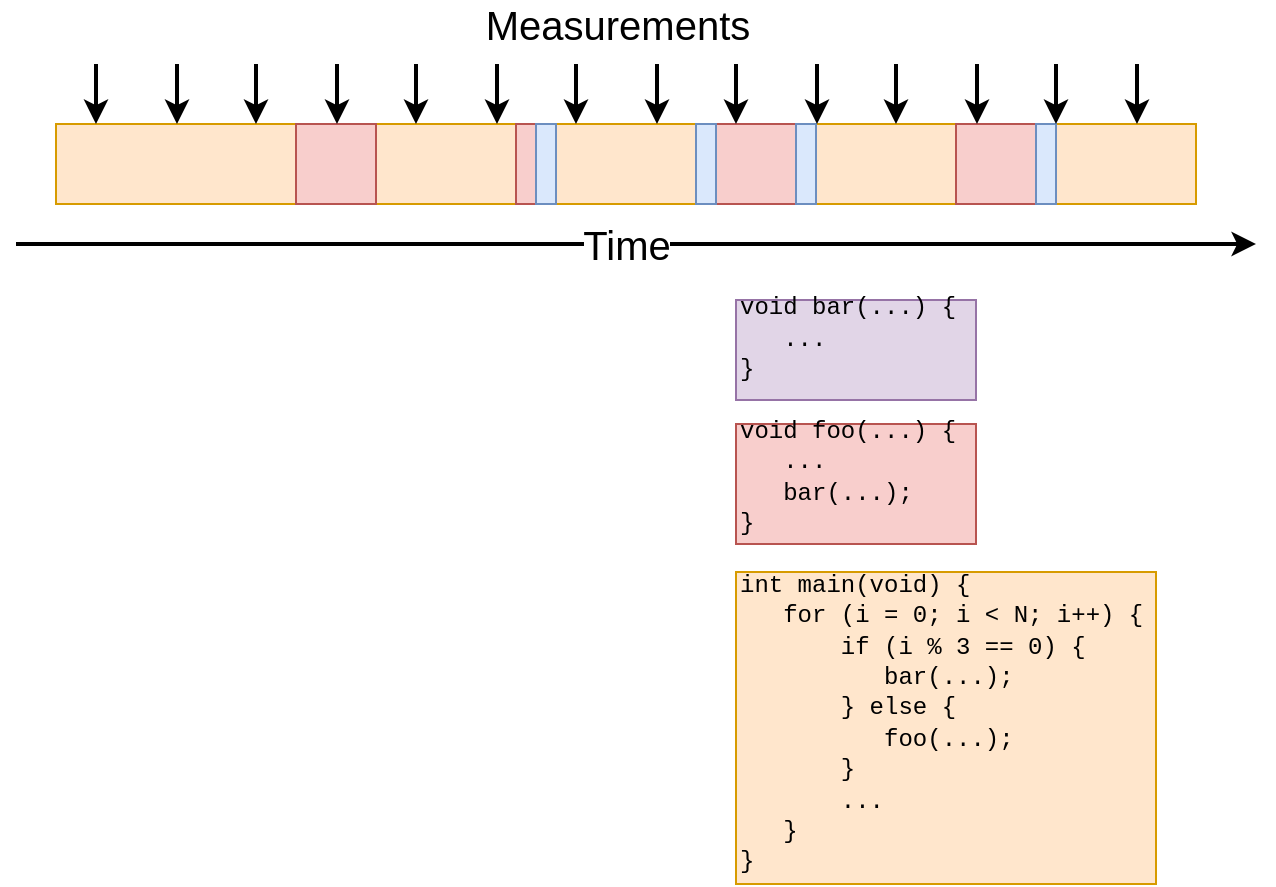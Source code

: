 <mxfile version="12.2.2" type="device" pages="1"><diagram id="MRB0CLCR5CRDNQC05asW" name="Page-1"><mxGraphModel dx="1408" dy="811" grid="1" gridSize="10" guides="1" tooltips="1" connect="1" arrows="1" fold="1" page="1" pageScale="1" pageWidth="827" pageHeight="1169" math="0" shadow="0"><root><mxCell id="0"/><mxCell id="1" parent="0"/><mxCell id="s4vrk38h2MBLKXPwG5z_-57" value="" style="rounded=0;whiteSpace=wrap;html=1;fillColor=#ffe6cc;strokeColor=#d79b00;" vertex="1" parent="1"><mxGeometry x="420" y="304" width="210" height="156" as="geometry"/></mxCell><mxCell id="s4vrk38h2MBLKXPwG5z_-56" value="" style="rounded=0;whiteSpace=wrap;html=1;fillColor=#f8cecc;strokeColor=#b85450;" vertex="1" parent="1"><mxGeometry x="420" y="230" width="120" height="60" as="geometry"/></mxCell><mxCell id="s4vrk38h2MBLKXPwG5z_-55" value="" style="rounded=0;whiteSpace=wrap;html=1;fillColor=#e1d5e7;strokeColor=#9673a6;" vertex="1" parent="1"><mxGeometry x="420" y="168" width="120" height="50" as="geometry"/></mxCell><mxCell id="s4vrk38h2MBLKXPwG5z_-1" value="" style="rounded=0;whiteSpace=wrap;html=1;fillColor=#ffe6cc;strokeColor=#d79b00;" vertex="1" parent="1"><mxGeometry x="80" y="80" width="120" height="40" as="geometry"/></mxCell><mxCell id="s4vrk38h2MBLKXPwG5z_-2" value="" style="rounded=0;whiteSpace=wrap;html=1;fillColor=#ffe6cc;strokeColor=#d79b00;" vertex="1" parent="1"><mxGeometry x="240" y="80" width="70" height="40" as="geometry"/></mxCell><mxCell id="s4vrk38h2MBLKXPwG5z_-3" value="" style="rounded=0;whiteSpace=wrap;html=1;fillColor=#ffe6cc;strokeColor=#d79b00;" vertex="1" parent="1"><mxGeometry x="330" y="80" width="70" height="40" as="geometry"/></mxCell><mxCell id="s4vrk38h2MBLKXPwG5z_-4" value="" style="rounded=0;whiteSpace=wrap;html=1;fillColor=#ffe6cc;strokeColor=#d79b00;" vertex="1" parent="1"><mxGeometry x="460" y="80" width="70" height="40" as="geometry"/></mxCell><mxCell id="s4vrk38h2MBLKXPwG5z_-5" value="" style="rounded=0;whiteSpace=wrap;html=1;fillColor=#ffe6cc;strokeColor=#d79b00;" vertex="1" parent="1"><mxGeometry x="580" y="80" width="70" height="40" as="geometry"/></mxCell><mxCell id="s4vrk38h2MBLKXPwG5z_-6" value="" style="rounded=0;whiteSpace=wrap;html=1;fillColor=#f8cecc;strokeColor=#b85450;" vertex="1" parent="1"><mxGeometry x="200" y="80" width="40" height="40" as="geometry"/></mxCell><mxCell id="s4vrk38h2MBLKXPwG5z_-7" value="" style="rounded=0;whiteSpace=wrap;html=1;fillColor=#f8cecc;strokeColor=#b85450;" vertex="1" parent="1"><mxGeometry x="310" y="80" width="10" height="40" as="geometry"/></mxCell><mxCell id="s4vrk38h2MBLKXPwG5z_-8" value="" style="rounded=0;whiteSpace=wrap;html=1;fillColor=#f8cecc;strokeColor=#b85450;" vertex="1" parent="1"><mxGeometry x="410" y="80" width="40" height="40" as="geometry"/></mxCell><mxCell id="s4vrk38h2MBLKXPwG5z_-9" value="" style="rounded=0;whiteSpace=wrap;html=1;fillColor=#dae8fc;strokeColor=#6c8ebf;" vertex="1" parent="1"><mxGeometry x="320" y="80" width="10" height="40" as="geometry"/></mxCell><mxCell id="s4vrk38h2MBLKXPwG5z_-14" value="" style="rounded=0;whiteSpace=wrap;html=1;fillColor=#dae8fc;strokeColor=#6c8ebf;" vertex="1" parent="1"><mxGeometry x="400" y="80" width="10" height="40" as="geometry"/></mxCell><mxCell id="s4vrk38h2MBLKXPwG5z_-15" value="" style="rounded=0;whiteSpace=wrap;html=1;fillColor=#dae8fc;strokeColor=#6c8ebf;" vertex="1" parent="1"><mxGeometry x="450" y="80" width="10" height="40" as="geometry"/></mxCell><mxCell id="s4vrk38h2MBLKXPwG5z_-16" value="" style="rounded=0;whiteSpace=wrap;html=1;fillColor=#f8cecc;strokeColor=#b85450;" vertex="1" parent="1"><mxGeometry x="530" y="80" width="40" height="40" as="geometry"/></mxCell><mxCell id="s4vrk38h2MBLKXPwG5z_-17" value="" style="rounded=0;whiteSpace=wrap;html=1;fillColor=#dae8fc;strokeColor=#6c8ebf;" vertex="1" parent="1"><mxGeometry x="570" y="80" width="10" height="40" as="geometry"/></mxCell><mxCell id="s4vrk38h2MBLKXPwG5z_-18" value="" style="endArrow=classic;html=1;strokeWidth=2;" edge="1" parent="1"><mxGeometry width="50" height="50" relative="1" as="geometry"><mxPoint x="60" y="140" as="sourcePoint"/><mxPoint x="680" y="140" as="targetPoint"/></mxGeometry></mxCell><mxCell id="s4vrk38h2MBLKXPwG5z_-19" value="&lt;font style=&quot;font-size: 20px&quot;&gt;Time&lt;/font&gt;" style="text;html=1;resizable=0;points=[];align=center;verticalAlign=middle;labelBackgroundColor=#ffffff;" vertex="1" connectable="0" parent="s4vrk38h2MBLKXPwG5z_-18"><mxGeometry x="-0.148" y="2" relative="1" as="geometry"><mxPoint x="41" y="2" as="offset"/></mxGeometry></mxCell><mxCell id="s4vrk38h2MBLKXPwG5z_-52" value="" style="group" vertex="1" connectable="0" parent="1"><mxGeometry x="100" y="50" width="520.5" height="30" as="geometry"/></mxCell><mxCell id="s4vrk38h2MBLKXPwG5z_-20" value="" style="endArrow=classic;html=1;strokeWidth=2;" edge="1" parent="s4vrk38h2MBLKXPwG5z_-52"><mxGeometry width="50" height="50" relative="1" as="geometry"><mxPoint as="sourcePoint"/><mxPoint y="30" as="targetPoint"/></mxGeometry></mxCell><mxCell id="s4vrk38h2MBLKXPwG5z_-21" value="" style="endArrow=classic;html=1;strokeWidth=2;" edge="1" parent="s4vrk38h2MBLKXPwG5z_-52"><mxGeometry width="50" height="50" relative="1" as="geometry"><mxPoint x="40.5" as="sourcePoint"/><mxPoint x="40.5" y="30" as="targetPoint"/></mxGeometry></mxCell><mxCell id="s4vrk38h2MBLKXPwG5z_-22" value="" style="endArrow=classic;html=1;strokeWidth=2;" edge="1" parent="s4vrk38h2MBLKXPwG5z_-52"><mxGeometry width="50" height="50" relative="1" as="geometry"><mxPoint x="80" as="sourcePoint"/><mxPoint x="80" y="30" as="targetPoint"/></mxGeometry></mxCell><mxCell id="s4vrk38h2MBLKXPwG5z_-23" value="" style="endArrow=classic;html=1;strokeWidth=2;" edge="1" parent="s4vrk38h2MBLKXPwG5z_-52"><mxGeometry width="50" height="50" relative="1" as="geometry"><mxPoint x="120.5" as="sourcePoint"/><mxPoint x="120.5" y="30" as="targetPoint"/></mxGeometry></mxCell><mxCell id="s4vrk38h2MBLKXPwG5z_-24" value="" style="endArrow=classic;html=1;strokeWidth=2;" edge="1" parent="s4vrk38h2MBLKXPwG5z_-52"><mxGeometry width="50" height="50" relative="1" as="geometry"><mxPoint x="160" as="sourcePoint"/><mxPoint x="160" y="30" as="targetPoint"/></mxGeometry></mxCell><mxCell id="s4vrk38h2MBLKXPwG5z_-25" value="" style="endArrow=classic;html=1;strokeWidth=2;" edge="1" parent="s4vrk38h2MBLKXPwG5z_-52"><mxGeometry width="50" height="50" relative="1" as="geometry"><mxPoint x="200.5" as="sourcePoint"/><mxPoint x="200.5" y="30" as="targetPoint"/></mxGeometry></mxCell><mxCell id="s4vrk38h2MBLKXPwG5z_-26" value="" style="endArrow=classic;html=1;strokeWidth=2;" edge="1" parent="s4vrk38h2MBLKXPwG5z_-52"><mxGeometry width="50" height="50" relative="1" as="geometry"><mxPoint x="240" as="sourcePoint"/><mxPoint x="240" y="30" as="targetPoint"/></mxGeometry></mxCell><mxCell id="s4vrk38h2MBLKXPwG5z_-27" value="" style="endArrow=classic;html=1;strokeWidth=2;" edge="1" parent="s4vrk38h2MBLKXPwG5z_-52"><mxGeometry width="50" height="50" relative="1" as="geometry"><mxPoint x="280.5" as="sourcePoint"/><mxPoint x="280.5" y="30" as="targetPoint"/></mxGeometry></mxCell><mxCell id="s4vrk38h2MBLKXPwG5z_-44" value="" style="endArrow=classic;html=1;strokeWidth=2;" edge="1" parent="s4vrk38h2MBLKXPwG5z_-52"><mxGeometry width="50" height="50" relative="1" as="geometry"><mxPoint x="320" as="sourcePoint"/><mxPoint x="320" y="30" as="targetPoint"/></mxGeometry></mxCell><mxCell id="s4vrk38h2MBLKXPwG5z_-45" value="" style="endArrow=classic;html=1;strokeWidth=2;" edge="1" parent="s4vrk38h2MBLKXPwG5z_-52"><mxGeometry width="50" height="50" relative="1" as="geometry"><mxPoint x="360.5" as="sourcePoint"/><mxPoint x="360.5" y="30" as="targetPoint"/></mxGeometry></mxCell><mxCell id="s4vrk38h2MBLKXPwG5z_-46" value="" style="endArrow=classic;html=1;strokeWidth=2;" edge="1" parent="s4vrk38h2MBLKXPwG5z_-52"><mxGeometry width="50" height="50" relative="1" as="geometry"><mxPoint x="400" as="sourcePoint"/><mxPoint x="400" y="30" as="targetPoint"/></mxGeometry></mxCell><mxCell id="s4vrk38h2MBLKXPwG5z_-47" value="" style="endArrow=classic;html=1;strokeWidth=2;" edge="1" parent="s4vrk38h2MBLKXPwG5z_-52"><mxGeometry width="50" height="50" relative="1" as="geometry"><mxPoint x="440.5" as="sourcePoint"/><mxPoint x="440.5" y="30" as="targetPoint"/></mxGeometry></mxCell><mxCell id="s4vrk38h2MBLKXPwG5z_-48" value="" style="endArrow=classic;html=1;strokeWidth=2;" edge="1" parent="s4vrk38h2MBLKXPwG5z_-52"><mxGeometry width="50" height="50" relative="1" as="geometry"><mxPoint x="480" as="sourcePoint"/><mxPoint x="480" y="30" as="targetPoint"/></mxGeometry></mxCell><mxCell id="s4vrk38h2MBLKXPwG5z_-49" value="" style="endArrow=classic;html=1;strokeWidth=2;" edge="1" parent="s4vrk38h2MBLKXPwG5z_-52"><mxGeometry width="50" height="50" relative="1" as="geometry"><mxPoint x="520.5" as="sourcePoint"/><mxPoint x="520.5" y="30" as="targetPoint"/></mxGeometry></mxCell><mxCell id="s4vrk38h2MBLKXPwG5z_-53" value="&lt;font style=&quot;font-size: 20px&quot;&gt;Measurements&lt;/font&gt;" style="text;html=1;strokeColor=none;fillColor=none;align=center;verticalAlign=middle;whiteSpace=wrap;rounded=0;" vertex="1" parent="1"><mxGeometry x="280.5" y="20" width="160" height="20" as="geometry"/></mxCell><mxCell id="s4vrk38h2MBLKXPwG5z_-54" value="&lt;font face=&quot;Courier New&quot;&gt;void bar(...) {&lt;br&gt;&amp;nbsp; &amp;nbsp;...&lt;br&gt;}&lt;br&gt;&lt;br&gt;void foo(...) {&lt;br&gt;&amp;nbsp; &amp;nbsp;...&lt;br&gt;&amp;nbsp; &amp;nbsp;bar(...);&lt;br&gt;}&lt;br&gt;&lt;br&gt;int main(void) {&lt;br&gt;&amp;nbsp; &amp;nbsp;for (i = 0; i &amp;lt; N; i++) {&lt;br&gt;&amp;nbsp; &amp;nbsp; &amp;nbsp; &amp;nbsp;if (i % 3 == 0) {&lt;br&gt;&amp;nbsp; &amp;nbsp; &amp;nbsp; &amp;nbsp; &amp;nbsp; bar(...);&lt;br&gt;&amp;nbsp; &amp;nbsp; &amp;nbsp; &amp;nbsp;} else {&lt;br&gt;&amp;nbsp; &amp;nbsp; &amp;nbsp; &amp;nbsp; &amp;nbsp; foo(...);&lt;br&gt;&amp;nbsp; &amp;nbsp; &amp;nbsp; &amp;nbsp;}&lt;br&gt;&amp;nbsp; &amp;nbsp; &amp;nbsp; &amp;nbsp;...&lt;br&gt;&amp;nbsp; &amp;nbsp;}&lt;br&gt;}&lt;/font&gt;" style="text;html=1;strokeColor=none;fillColor=none;align=left;verticalAlign=middle;whiteSpace=wrap;rounded=0;" vertex="1" parent="1"><mxGeometry x="420" y="160" width="230" height="300" as="geometry"/></mxCell></root></mxGraphModel></diagram></mxfile>